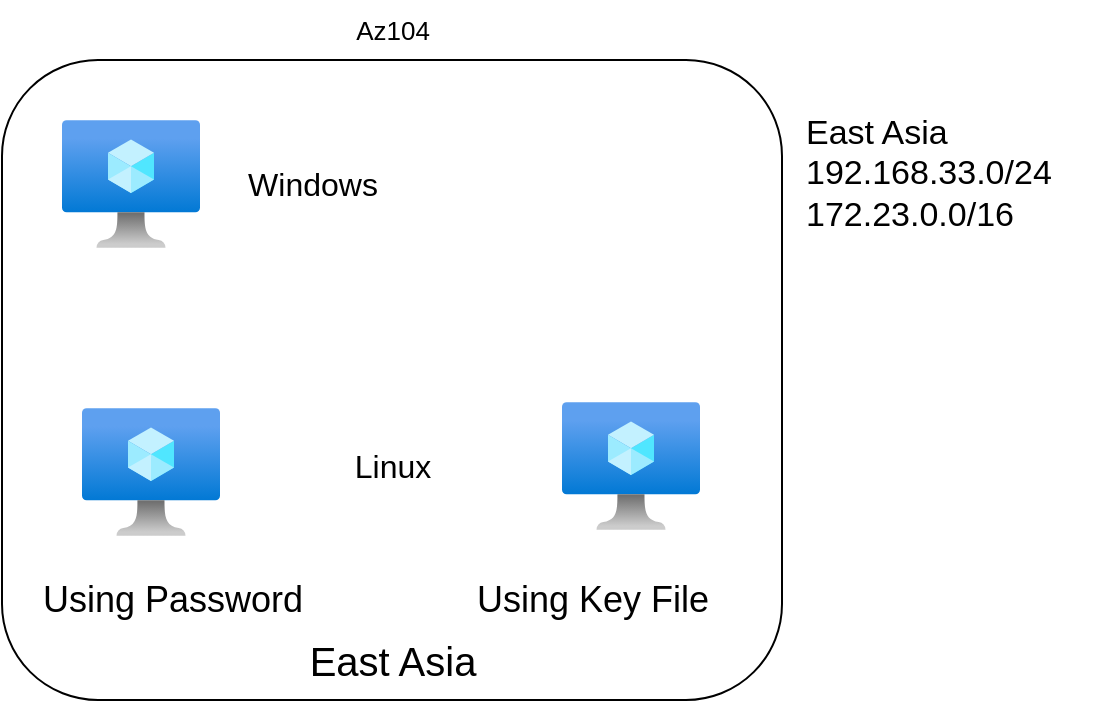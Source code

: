 <mxfile version="26.2.9" pages="5">
  <diagram name="VM Location Region" id="DYNFZNy9s7Flz7Rx167I">
    <mxGraphModel dx="2335" dy="1807" grid="1" gridSize="10" guides="1" tooltips="1" connect="1" arrows="1" fold="1" page="0" pageScale="1" pageWidth="850" pageHeight="1100" math="0" shadow="0">
      <root>
        <mxCell id="0" />
        <mxCell id="1" parent="0" />
        <mxCell id="4VQiV0ycE3jQWibe9DLj-26" value="" style="rounded=1;whiteSpace=wrap;html=1;" parent="1" vertex="1">
          <mxGeometry x="540" y="-110" width="390" height="320" as="geometry" />
        </mxCell>
        <mxCell id="4VQiV0ycE3jQWibe9DLj-27" value="East Asia" style="text;html=1;align=center;verticalAlign=middle;resizable=0;points=[];autosize=1;strokeColor=none;fillColor=none;fontSize=20;" parent="1" vertex="1">
          <mxGeometry x="680" y="170" width="110" height="40" as="geometry" />
        </mxCell>
        <mxCell id="4VQiV0ycE3jQWibe9DLj-28" value="" style="image;html=1;points=[];align=center;fontSize=12;image=img/lib/azure2/compute/Virtual_Machine.svg;aspect=fixed;" parent="1" vertex="1">
          <mxGeometry x="820" y="61" width="69" height="64" as="geometry" />
        </mxCell>
        <mxCell id="4VQiV0ycE3jQWibe9DLj-31" value="" style="image;html=1;points=[];align=center;fontSize=12;image=img/lib/azure2/compute/Virtual_Machine.svg;aspect=fixed;" parent="1" vertex="1">
          <mxGeometry x="570" y="-80" width="69" height="64" as="geometry" />
        </mxCell>
        <mxCell id="4VQiV0ycE3jQWibe9DLj-32" value="Az104" style="text;html=1;align=center;verticalAlign=middle;resizable=0;points=[];autosize=1;strokeColor=none;fillColor=none;fontSize=13;" parent="1" vertex="1">
          <mxGeometry x="705" y="-140" width="60" height="30" as="geometry" />
        </mxCell>
        <mxCell id="4VQiV0ycE3jQWibe9DLj-44" value="East Asia&#xa;192.168.33.0/24&#xa;172.23.0.0/16" style="text;whiteSpace=wrap;fontSize=17;" parent="1" vertex="1">
          <mxGeometry x="940" y="-90" width="150" height="80" as="geometry" />
        </mxCell>
        <mxCell id="4VQiV0ycE3jQWibe9DLj-45" value="" style="image;html=1;points=[];align=center;fontSize=12;image=img/lib/azure2/compute/Virtual_Machine.svg;aspect=fixed;" parent="1" vertex="1">
          <mxGeometry x="580" y="64" width="69" height="64" as="geometry" />
        </mxCell>
        <mxCell id="4VQiV0ycE3jQWibe9DLj-46" value="Windows" style="text;html=1;align=center;verticalAlign=middle;resizable=0;points=[];autosize=1;strokeColor=none;fillColor=none;fontSize=16;" parent="1" vertex="1">
          <mxGeometry x="650" y="-63" width="90" height="30" as="geometry" />
        </mxCell>
        <mxCell id="4VQiV0ycE3jQWibe9DLj-47" value="Linux" style="text;html=1;align=center;verticalAlign=middle;resizable=0;points=[];autosize=1;strokeColor=none;fillColor=none;fontSize=16;" parent="1" vertex="1">
          <mxGeometry x="705" y="78" width="60" height="30" as="geometry" />
        </mxCell>
        <mxCell id="S5ArfnNAHkWyqVxJooZ3-1" value="&lt;font style=&quot;font-size: 18px;&quot;&gt;Using Password&lt;/font&gt;" style="text;html=1;align=center;verticalAlign=middle;resizable=0;points=[];autosize=1;strokeColor=none;fillColor=none;" vertex="1" parent="1">
          <mxGeometry x="550" y="140" width="150" height="40" as="geometry" />
        </mxCell>
        <mxCell id="S5ArfnNAHkWyqVxJooZ3-2" value="&lt;font style=&quot;font-size: 18px;&quot;&gt;Using Key File&lt;/font&gt;" style="text;html=1;align=center;verticalAlign=middle;resizable=0;points=[];autosize=1;strokeColor=none;fillColor=none;" vertex="1" parent="1">
          <mxGeometry x="765" y="140" width="140" height="40" as="geometry" />
        </mxCell>
      </root>
    </mxGraphModel>
  </diagram>
  <diagram id="l08arMTPYN7agoewwX8U" name="Compute-n-Network">
    <mxGraphModel dx="2041" dy="1244" grid="1" gridSize="10" guides="1" tooltips="1" connect="1" arrows="1" fold="1" page="0" pageScale="1" pageWidth="850" pageHeight="1100" math="0" shadow="0">
      <root>
        <mxCell id="0" />
        <mxCell id="1" parent="0" />
        <mxCell id="w0KHQj9pJF_UADy50dS0-27" value="" style="whiteSpace=wrap;html=1;" parent="1" vertex="1">
          <mxGeometry x="650" y="210" width="200" height="450" as="geometry" />
        </mxCell>
        <mxCell id="w0KHQj9pJF_UADy50dS0-79" value="" style="whiteSpace=wrap;html=1;" parent="1" vertex="1">
          <mxGeometry x="705" y="450" width="120" height="60" as="geometry" />
        </mxCell>
        <mxCell id="w0KHQj9pJF_UADy50dS0-2" value="" style="whiteSpace=wrap;html=1;" parent="1" vertex="1">
          <mxGeometry x="910" y="140" width="309.5" height="530" as="geometry" />
        </mxCell>
        <mxCell id="w0KHQj9pJF_UADy50dS0-43" value="" style="whiteSpace=wrap;html=1;" parent="1" vertex="1">
          <mxGeometry x="909" y="150" width="310" height="180" as="geometry" />
        </mxCell>
        <mxCell id="w0KHQj9pJF_UADy50dS0-16" value="" style="whiteSpace=wrap;html=1;" parent="1" vertex="1">
          <mxGeometry x="240" y="100" width="310" height="580" as="geometry" />
        </mxCell>
        <mxCell id="w0KHQj9pJF_UADy50dS0-3" value="" style="whiteSpace=wrap;html=1;" parent="1" vertex="1">
          <mxGeometry x="240" y="470" width="310" height="180" as="geometry" />
        </mxCell>
        <mxCell id="w0KHQj9pJF_UADy50dS0-1" value="" style="whiteSpace=wrap;html=1;" parent="1" vertex="1">
          <mxGeometry x="240" y="140" width="310" height="180" as="geometry" />
        </mxCell>
        <mxCell id="qfs_NuNAC8JmG2uyO3-U-1" value="" style="image;aspect=fixed;html=1;points=[];align=center;fontSize=12;image=img/lib/azure2/compute/Disks.svg;" parent="1" vertex="1">
          <mxGeometry x="280" y="160" width="40.71" height="40" as="geometry" />
        </mxCell>
        <mxCell id="qfs_NuNAC8JmG2uyO3-U-2" value="" style="image;aspect=fixed;html=1;points=[];align=center;fontSize=12;image=img/lib/azure2/compute/Disks.svg;" parent="1" vertex="1">
          <mxGeometry x="440" y="160" width="40.71" height="40" as="geometry" />
        </mxCell>
        <mxCell id="qfs_NuNAC8JmG2uyO3-U-3" value="" style="image;aspect=fixed;html=1;points=[];align=center;fontSize=12;image=img/lib/azure2/compute/Virtual_Machine.svg;" parent="1" vertex="1">
          <mxGeometry x="350" y="240" width="69" height="64" as="geometry" />
        </mxCell>
        <mxCell id="qfs_NuNAC8JmG2uyO3-U-4" value="" style="image;aspect=fixed;html=1;points=[];align=center;fontSize=12;image=img/lib/azure2/compute/Disks.svg;" parent="1" vertex="1">
          <mxGeometry x="960" y="160" width="40.71" height="40" as="geometry" />
        </mxCell>
        <mxCell id="qfs_NuNAC8JmG2uyO3-U-5" value="" style="image;aspect=fixed;html=1;points=[];align=center;fontSize=12;image=img/lib/azure2/compute/Disks.svg;" parent="1" vertex="1">
          <mxGeometry x="1120" y="160" width="40.71" height="40" as="geometry" />
        </mxCell>
        <mxCell id="qfs_NuNAC8JmG2uyO3-U-6" value="" style="image;aspect=fixed;html=1;points=[];align=center;fontSize=12;image=img/lib/azure2/compute/Virtual_Machine.svg;" parent="1" vertex="1">
          <mxGeometry x="1030" y="240" width="69" height="64" as="geometry" />
        </mxCell>
        <mxCell id="qfs_NuNAC8JmG2uyO3-U-7" value="" style="image;aspect=fixed;html=1;points=[];align=center;fontSize=12;image=img/lib/azure2/compute/Disks.svg;" parent="1" vertex="1">
          <mxGeometry x="364.14" y="510" width="40.71" height="40" as="geometry" />
        </mxCell>
        <mxCell id="w0KHQj9pJF_UADy50dS0-70" style="edgeStyle=orthogonalEdgeStyle;rounded=0;orthogonalLoop=1;jettySize=auto;html=1;fillColor=#60a917;strokeColor=#2D7600;" parent="1" source="qfs_NuNAC8JmG2uyO3-U-9" target="w0KHQj9pJF_UADy50dS0-8" edge="1">
          <mxGeometry relative="1" as="geometry" />
        </mxCell>
        <mxCell id="qfs_NuNAC8JmG2uyO3-U-9" value="" style="image;aspect=fixed;html=1;points=[];align=center;fontSize=12;image=img/lib/azure2/compute/Virtual_Machine.svg;" parent="1" vertex="1">
          <mxGeometry x="350" y="570" width="69" height="64" as="geometry" />
        </mxCell>
        <mxCell id="w0KHQj9pJF_UADy50dS0-4" value="VM-1" style="text;html=1;align=center;verticalAlign=middle;resizable=0;points=[];autosize=1;strokeColor=none;fillColor=none;" parent="1" vertex="1">
          <mxGeometry x="430.71" y="288" width="50" height="30" as="geometry" />
        </mxCell>
        <mxCell id="w0KHQj9pJF_UADy50dS0-5" value="VM-2" style="text;html=1;align=center;verticalAlign=middle;resizable=0;points=[];autosize=1;strokeColor=none;fillColor=none;" parent="1" vertex="1">
          <mxGeometry x="1099" y="288" width="50" height="30" as="geometry" />
        </mxCell>
        <mxCell id="w0KHQj9pJF_UADy50dS0-6" value="VM-3" style="text;html=1;align=center;verticalAlign=middle;resizable=0;points=[];autosize=1;strokeColor=none;fillColor=none;" parent="1" vertex="1">
          <mxGeometry x="430.71" y="604" width="50" height="30" as="geometry" />
        </mxCell>
        <mxCell id="w0KHQj9pJF_UADy50dS0-7" value="" style="image;aspect=fixed;html=1;points=[];align=center;fontSize=12;image=img/lib/azure2/networking/Network_Interfaces.svg;" parent="1" vertex="1">
          <mxGeometry x="397.69" y="570" width="22.67" height="20" as="geometry" />
        </mxCell>
        <mxCell id="w0KHQj9pJF_UADy50dS0-8" value="" style="image;aspect=fixed;html=1;points=[];align=center;fontSize=12;image=img/lib/azure2/networking/Network_Interfaces.svg;" parent="1" vertex="1">
          <mxGeometry x="687.33" y="330" width="22.67" height="20" as="geometry" />
        </mxCell>
        <mxCell id="w0KHQj9pJF_UADy50dS0-71" style="edgeStyle=orthogonalEdgeStyle;rounded=0;orthogonalLoop=1;jettySize=auto;html=1;" parent="1" source="w0KHQj9pJF_UADy50dS0-9" target="w0KHQj9pJF_UADy50dS0-12" edge="1">
          <mxGeometry relative="1" as="geometry" />
        </mxCell>
        <mxCell id="w0KHQj9pJF_UADy50dS0-9" value="" style="image;aspect=fixed;html=1;points=[];align=center;fontSize=12;image=img/lib/azure2/networking/Network_Interfaces.svg;" parent="1" vertex="1">
          <mxGeometry x="1015.36" y="240" width="22.67" height="20" as="geometry" />
        </mxCell>
        <mxCell id="w0KHQj9pJF_UADy50dS0-11" value="" style="image;aspect=fixed;html=1;points=[];align=center;fontSize=12;image=img/lib/azure2/networking/Network_Interfaces.svg;" parent="1" vertex="1">
          <mxGeometry x="404.85" y="270" width="22.67" height="20" as="geometry" />
        </mxCell>
        <mxCell id="w0KHQj9pJF_UADy50dS0-12" value="" style="image;aspect=fixed;html=1;points=[];align=center;fontSize=12;image=img/lib/azure2/networking/Network_Interfaces.svg;" parent="1" vertex="1">
          <mxGeometry x="774.46" y="326" width="22.67" height="20" as="geometry" />
        </mxCell>
        <mxCell id="w0KHQj9pJF_UADy50dS0-13" value="East Asia" style="text;html=1;align=center;verticalAlign=middle;resizable=0;points=[];autosize=1;strokeColor=none;fillColor=none;" parent="1" vertex="1">
          <mxGeometry x="240" y="70" width="70" height="30" as="geometry" />
        </mxCell>
        <mxCell id="w0KHQj9pJF_UADy50dS0-14" value="" style="image;aspect=fixed;html=1;points=[];align=center;fontSize=12;image=img/lib/azure2/networking/Bastions.svg;" parent="1" vertex="1">
          <mxGeometry x="102.67" y="370" width="34.12" height="40" as="geometry" />
        </mxCell>
        <mxCell id="w0KHQj9pJF_UADy50dS0-40" style="edgeStyle=orthogonalEdgeStyle;rounded=0;orthogonalLoop=1;jettySize=auto;html=1;" parent="1" source="w0KHQj9pJF_UADy50dS0-15" target="qfs_NuNAC8JmG2uyO3-U-9" edge="1">
          <mxGeometry relative="1" as="geometry">
            <Array as="points">
              <mxPoint x="120" y="602" />
            </Array>
          </mxGeometry>
        </mxCell>
        <mxCell id="w0KHQj9pJF_UADy50dS0-15" value="Bastion" style="text;html=1;align=center;verticalAlign=middle;resizable=0;points=[];autosize=1;strokeColor=none;fillColor=none;" parent="1" vertex="1">
          <mxGeometry x="89.73" y="420" width="60" height="30" as="geometry" />
        </mxCell>
        <mxCell id="w0KHQj9pJF_UADy50dS0-17" value="Subnet-A" style="text;html=1;align=center;verticalAlign=middle;resizable=0;points=[];autosize=1;strokeColor=none;fillColor=none;" parent="1" vertex="1">
          <mxGeometry x="350" y="110" width="70" height="30" as="geometry" />
        </mxCell>
        <mxCell id="w0KHQj9pJF_UADy50dS0-18" value="Subnet-B" style="text;html=1;align=center;verticalAlign=middle;resizable=0;points=[];autosize=1;strokeColor=none;fillColor=none;" parent="1" vertex="1">
          <mxGeometry x="340" y="660" width="70" height="30" as="geometry" />
        </mxCell>
        <mxCell id="w0KHQj9pJF_UADy50dS0-19" value="Subnet-1" style="text;html=1;align=center;verticalAlign=middle;resizable=0;points=[];autosize=1;strokeColor=none;fillColor=none;" parent="1" vertex="1">
          <mxGeometry x="1030" y="304" width="70" height="30" as="geometry" />
        </mxCell>
        <mxCell id="w0KHQj9pJF_UADy50dS0-20" value="OS Disk" style="text;html=1;align=center;verticalAlign=middle;resizable=0;points=[];autosize=1;strokeColor=none;fillColor=none;" parent="1" vertex="1">
          <mxGeometry x="260" y="200" width="70" height="30" as="geometry" />
        </mxCell>
        <mxCell id="w0KHQj9pJF_UADy50dS0-21" value="OS Disk" style="text;html=1;align=center;verticalAlign=middle;resizable=0;points=[];autosize=1;strokeColor=none;fillColor=none;" parent="1" vertex="1">
          <mxGeometry x="350.36" y="480" width="70" height="30" as="geometry" />
        </mxCell>
        <mxCell id="w0KHQj9pJF_UADy50dS0-22" value="OS Disk" style="text;html=1;align=center;verticalAlign=middle;resizable=0;points=[];autosize=1;strokeColor=none;fillColor=none;" parent="1" vertex="1">
          <mxGeometry x="945.36" y="200" width="70" height="30" as="geometry" />
        </mxCell>
        <mxCell id="w0KHQj9pJF_UADy50dS0-23" value="Data Disk" style="text;html=1;align=center;verticalAlign=middle;resizable=0;points=[];autosize=1;strokeColor=none;fillColor=none;" parent="1" vertex="1">
          <mxGeometry x="420.36" y="200" width="80" height="30" as="geometry" />
        </mxCell>
        <mxCell id="w0KHQj9pJF_UADy50dS0-24" value="Data Disk" style="text;html=1;align=center;verticalAlign=middle;resizable=0;points=[];autosize=1;strokeColor=none;fillColor=none;" parent="1" vertex="1">
          <mxGeometry x="1099" y="200" width="80" height="30" as="geometry" />
        </mxCell>
        <mxCell id="w0KHQj9pJF_UADy50dS0-26" value="" style="image;aspect=fixed;html=1;points=[];align=center;fontSize=12;image=img/lib/azure2/compute/Virtual_Machine.svg;" parent="1" vertex="1">
          <mxGeometry x="710" y="287" width="69" height="64" as="geometry" />
        </mxCell>
        <mxCell id="w0KHQj9pJF_UADy50dS0-28" value="VNet-Non-Prod" style="text;html=1;align=center;verticalAlign=middle;resizable=0;points=[];autosize=1;strokeColor=none;fillColor=none;" parent="1" vertex="1">
          <mxGeometry x="1009" y="110" width="110" height="30" as="geometry" />
        </mxCell>
        <mxCell id="w0KHQj9pJF_UADy50dS0-29" value="VNet-Prod" style="text;html=1;align=center;verticalAlign=middle;resizable=0;points=[];autosize=1;strokeColor=none;fillColor=none;" parent="1" vertex="1">
          <mxGeometry x="350.71" y="78" width="80" height="30" as="geometry" />
        </mxCell>
        <mxCell id="w0KHQj9pJF_UADy50dS0-30" value="VNet-Hub/Subnet-NVA" style="text;html=1;align=center;verticalAlign=middle;resizable=0;points=[];autosize=1;strokeColor=none;fillColor=none;" parent="1" vertex="1">
          <mxGeometry x="669.5" y="170" width="150" height="30" as="geometry" />
        </mxCell>
        <mxCell id="w0KHQj9pJF_UADy50dS0-32" style="edgeStyle=orthogonalEdgeStyle;rounded=0;orthogonalLoop=1;jettySize=auto;html=1;entryX=1;entryY=0.5;entryDx=0;entryDy=0;" parent="1" source="w0KHQj9pJF_UADy50dS0-31" target="w0KHQj9pJF_UADy50dS0-1" edge="1">
          <mxGeometry relative="1" as="geometry">
            <Array as="points">
              <mxPoint x="580" y="230" />
            </Array>
          </mxGeometry>
        </mxCell>
        <mxCell id="w0KHQj9pJF_UADy50dS0-31" value="" style="image;aspect=fixed;html=1;points=[];align=center;fontSize=12;image=img/lib/azure2/networking/Network_Security_Groups.svg;" parent="1" vertex="1">
          <mxGeometry x="570" y="372" width="32.94" height="40" as="geometry" />
        </mxCell>
        <mxCell id="w0KHQj9pJF_UADy50dS0-35" style="edgeStyle=orthogonalEdgeStyle;rounded=0;orthogonalLoop=1;jettySize=auto;html=1;entryX=1.003;entryY=0.55;entryDx=0;entryDy=0;entryPerimeter=0;" parent="1" source="w0KHQj9pJF_UADy50dS0-31" target="w0KHQj9pJF_UADy50dS0-3" edge="1">
          <mxGeometry relative="1" as="geometry">
            <Array as="points">
              <mxPoint x="587" y="569" />
            </Array>
          </mxGeometry>
        </mxCell>
        <mxCell id="w0KHQj9pJF_UADy50dS0-36" value="&lt;span style=&quot;color: rgb(0, 0, 0); font-family: Helvetica; font-size: 12px; font-style: normal; font-variant-ligatures: normal; font-variant-caps: normal; font-weight: 400; letter-spacing: normal; orphans: 2; text-align: center; text-indent: 0px; text-transform: none; widows: 2; word-spacing: 0px; -webkit-text-stroke-width: 0px; white-space: nowrap; background-color: rgb(255, 255, 255); text-decoration-thickness: initial; text-decoration-style: initial; text-decoration-color: initial; float: none; display: inline !important;&quot;&gt;Bastion Subnet&lt;/span&gt;" style="text;whiteSpace=wrap;html=1;" parent="1" vertex="1">
          <mxGeometry x="350.71" y="390" width="70" height="20" as="geometry" />
        </mxCell>
        <mxCell id="w0KHQj9pJF_UADy50dS0-37" value="" style="image;aspect=fixed;html=1;points=[];align=center;fontSize=12;image=img/lib/azure2/networking/Route_Tables.svg;" parent="1" vertex="1">
          <mxGeometry x="510.77" y="630" width="39.23" height="38" as="geometry" />
        </mxCell>
        <mxCell id="w0KHQj9pJF_UADy50dS0-38" value="" style="image;aspect=fixed;html=1;points=[];align=center;fontSize=12;image=img/lib/azure2/networking/Route_Tables.svg;" parent="1" vertex="1">
          <mxGeometry x="1190" y="296" width="39.23" height="38" as="geometry" />
        </mxCell>
        <mxCell id="w0KHQj9pJF_UADy50dS0-39" style="edgeStyle=orthogonalEdgeStyle;rounded=0;orthogonalLoop=1;jettySize=auto;html=1;entryX=0.014;entryY=0.406;entryDx=0;entryDy=0;entryPerimeter=0;fillColor=#dae8fc;strokeColor=#6c8ebf;" parent="1" source="w0KHQj9pJF_UADy50dS0-14" target="qfs_NuNAC8JmG2uyO3-U-3" edge="1">
          <mxGeometry relative="1" as="geometry">
            <Array as="points">
              <mxPoint x="120" y="266" />
            </Array>
          </mxGeometry>
        </mxCell>
        <mxCell id="w0KHQj9pJF_UADy50dS0-41" value="" style="edgeStyle=none;orthogonalLoop=1;jettySize=auto;html=1;rounded=0;dashed=1;shape=link;exitX=1.005;exitY=0.397;exitDx=0;exitDy=0;exitPerimeter=0;" parent="1" source="w0KHQj9pJF_UADy50dS0-16" edge="1">
          <mxGeometry width="80" relative="1" as="geometry">
            <mxPoint x="550" y="120" as="sourcePoint" />
            <mxPoint x="650" y="330" as="targetPoint" />
            <Array as="points" />
          </mxGeometry>
        </mxCell>
        <mxCell id="w0KHQj9pJF_UADy50dS0-42" value="" style="edgeStyle=none;orthogonalLoop=1;jettySize=auto;html=1;rounded=0;shape=link;dashed=1;exitX=1.007;exitY=0.267;exitDx=0;exitDy=0;exitPerimeter=0;" parent="1" source="w0KHQj9pJF_UADy50dS0-27" edge="1">
          <mxGeometry width="80" relative="1" as="geometry">
            <mxPoint x="850" y="320" as="sourcePoint" />
            <mxPoint x="910" y="330" as="targetPoint" />
            <Array as="points" />
          </mxGeometry>
        </mxCell>
        <mxCell id="w0KHQj9pJF_UADy50dS0-44" value="VNet Peering" style="text;html=1;align=center;verticalAlign=middle;resizable=0;points=[];autosize=1;strokeColor=none;fillColor=none;rotation=-91;" parent="1" vertex="1">
          <mxGeometry x="579.5" y="370" width="90" height="30" as="geometry" />
        </mxCell>
        <mxCell id="w0KHQj9pJF_UADy50dS0-45" value="VNet Peering" style="text;html=1;align=center;verticalAlign=middle;resizable=0;points=[];autosize=1;strokeColor=none;fillColor=none;rotation=-90;" parent="1" vertex="1">
          <mxGeometry x="830" y="370" width="90" height="30" as="geometry" />
        </mxCell>
        <mxCell id="w0KHQj9pJF_UADy50dS0-48" value="East Asia" style="text;html=1;align=center;verticalAlign=middle;resizable=0;points=[];autosize=1;strokeColor=none;fillColor=none;" parent="1" vertex="1">
          <mxGeometry x="797.13" y="668" width="70" height="30" as="geometry" />
        </mxCell>
        <mxCell id="w0KHQj9pJF_UADy50dS0-49" value="Central India" style="text;html=1;align=center;verticalAlign=middle;resizable=0;points=[];autosize=1;strokeColor=none;fillColor=none;" parent="1" vertex="1">
          <mxGeometry x="900" y="108" width="90" height="30" as="geometry" />
        </mxCell>
        <mxCell id="w0KHQj9pJF_UADy50dS0-50" value="" style="sketch=0;outlineConnect=0;fontColor=#232F3E;gradientColor=none;fillColor=#232F3D;strokeColor=none;dashed=0;verticalLabelPosition=bottom;verticalAlign=top;align=center;html=1;fontSize=12;fontStyle=0;aspect=fixed;pointerEvents=1;shape=mxgraph.aws4.authenticated_user;" parent="1" vertex="1">
          <mxGeometry x="-100" y="346" width="78" height="78" as="geometry" />
        </mxCell>
        <mxCell id="w0KHQj9pJF_UADy50dS0-51" value="" style="shape=flexArrow;endArrow=classic;html=1;rounded=0;" parent="1" edge="1">
          <mxGeometry width="50" height="50" relative="1" as="geometry">
            <mxPoint x="-10" y="400" as="sourcePoint" />
            <mxPoint x="70" y="400" as="targetPoint" />
          </mxGeometry>
        </mxCell>
        <mxCell id="w0KHQj9pJF_UADy50dS0-52" value="User" style="text;html=1;align=center;verticalAlign=middle;resizable=0;points=[];autosize=1;strokeColor=none;fillColor=none;" parent="1" vertex="1">
          <mxGeometry x="-100" y="432" width="50" height="30" as="geometry" />
        </mxCell>
        <mxCell id="w0KHQj9pJF_UADy50dS0-53" value="" style="aspect=fixed;sketch=0;html=1;dashed=0;whitespace=wrap;verticalLabelPosition=bottom;verticalAlign=top;fillColor=#2875E2;strokeColor=#ffffff;points=[[0.005,0.63,0],[0.1,0.2,0],[0.9,0.2,0],[0.5,0,0],[0.995,0.63,0],[0.72,0.99,0],[0.5,1,0],[0.28,0.99,0]];shape=mxgraph.kubernetes.icon2;prIcon=user" parent="1" vertex="1">
          <mxGeometry x="650" y="12" width="50" height="48" as="geometry" />
        </mxCell>
        <mxCell id="w0KHQj9pJF_UADy50dS0-54" value="" style="aspect=fixed;sketch=0;html=1;dashed=0;whitespace=wrap;verticalLabelPosition=bottom;verticalAlign=top;fillColor=#60a917;strokeColor=#2D7600;points=[[0.005,0.63,0],[0.1,0.2,0],[0.9,0.2,0],[0.5,0,0],[0.995,0.63,0],[0.72,0.99,0],[0.5,1,0],[0.28,0.99,0]];shape=mxgraph.kubernetes.icon2;prIcon=user;fontColor=#ffffff;" parent="1" vertex="1">
          <mxGeometry x="737.13" y="30" width="50" height="48" as="geometry" />
        </mxCell>
        <mxCell id="w0KHQj9pJF_UADy50dS0-55" value="" style="aspect=fixed;sketch=0;html=1;dashed=0;whitespace=wrap;verticalLabelPosition=bottom;verticalAlign=top;fillColor=#1ba1e2;strokeColor=#006EAF;points=[[0.005,0.63,0],[0.1,0.2,0],[0.9,0.2,0],[0.5,0,0],[0.995,0.63,0],[0.72,0.99,0],[0.5,1,0],[0.28,0.99,0]];shape=mxgraph.kubernetes.icon2;prIcon=user;fontColor=#ffffff;" parent="1" vertex="1">
          <mxGeometry x="830" y="12" width="50" height="48" as="geometry" />
        </mxCell>
        <mxCell id="w0KHQj9pJF_UADy50dS0-56" value="Admin" style="text;html=1;align=center;verticalAlign=middle;resizable=0;points=[];autosize=1;strokeColor=none;fillColor=none;" parent="1" vertex="1">
          <mxGeometry x="645" y="60" width="60" height="30" as="geometry" />
        </mxCell>
        <mxCell id="w0KHQj9pJF_UADy50dS0-57" value="Reader" style="text;html=1;align=center;verticalAlign=middle;resizable=0;points=[];autosize=1;strokeColor=none;fillColor=none;" parent="1" vertex="1">
          <mxGeometry x="830" y="60" width="60" height="30" as="geometry" />
        </mxCell>
        <mxCell id="w0KHQj9pJF_UADy50dS0-61" style="edgeStyle=orthogonalEdgeStyle;rounded=0;orthogonalLoop=1;jettySize=auto;html=1;" parent="1" source="w0KHQj9pJF_UADy50dS0-59" edge="1">
          <mxGeometry relative="1" as="geometry">
            <mxPoint x="860" y="10" as="targetPoint" />
          </mxGeometry>
        </mxCell>
        <mxCell id="w0KHQj9pJF_UADy50dS0-63" style="edgeStyle=orthogonalEdgeStyle;rounded=0;orthogonalLoop=1;jettySize=auto;html=1;entryX=0.495;entryY=0.051;entryDx=0;entryDy=0;entryPerimeter=0;" parent="1" source="w0KHQj9pJF_UADy50dS0-59" target="w0KHQj9pJF_UADy50dS0-54" edge="1">
          <mxGeometry relative="1" as="geometry">
            <mxPoint x="762.125" y="50" as="targetPoint" />
          </mxGeometry>
        </mxCell>
        <mxCell id="w0KHQj9pJF_UADy50dS0-59" value="" style="image;aspect=fixed;html=1;points=[];align=center;fontSize=12;image=img/lib/azure2/other/Entra_Identity.svg;" parent="1" vertex="1">
          <mxGeometry x="745.25" y="-30" width="33.75" height="30" as="geometry" />
        </mxCell>
        <mxCell id="w0KHQj9pJF_UADy50dS0-60" style="edgeStyle=orthogonalEdgeStyle;rounded=0;orthogonalLoop=1;jettySize=auto;html=1;entryX=0.5;entryY=0;entryDx=0;entryDy=0;entryPerimeter=0;" parent="1" source="w0KHQj9pJF_UADy50dS0-59" target="w0KHQj9pJF_UADy50dS0-53" edge="1">
          <mxGeometry relative="1" as="geometry" />
        </mxCell>
        <mxCell id="w0KHQj9pJF_UADy50dS0-64" value="Entra ID" style="text;html=1;align=center;verticalAlign=middle;resizable=0;points=[];autosize=1;strokeColor=none;fillColor=none;" parent="1" vertex="1">
          <mxGeometry x="727.13" y="-60" width="70" height="30" as="geometry" />
        </mxCell>
        <mxCell id="w0KHQj9pJF_UADy50dS0-66" value="" style="image;aspect=fixed;html=1;points=[];align=center;fontSize=12;image=img/lib/azure2/storage/Storage_Accounts.svg;" parent="1" vertex="1">
          <mxGeometry x="240" y="730" width="65" height="52" as="geometry" />
        </mxCell>
        <mxCell id="w0KHQj9pJF_UADy50dS0-67" value="&lt;font style=&quot;font-size: 16px;&quot;&gt;Storage Account&lt;/font&gt;" style="text;html=1;align=center;verticalAlign=middle;resizable=0;points=[];autosize=1;strokeColor=none;fillColor=none;" parent="1" vertex="1">
          <mxGeometry x="200" y="782" width="140" height="30" as="geometry" />
        </mxCell>
        <mxCell id="w0KHQj9pJF_UADy50dS0-68" value="&lt;font style=&quot;font-size: 10px;&quot;&gt;NVA/Custom NVA&lt;/font&gt;" style="text;html=1;align=center;verticalAlign=middle;resizable=0;points=[];autosize=1;strokeColor=none;fillColor=none;" parent="1" vertex="1">
          <mxGeometry x="705" y="351" width="100" height="30" as="geometry" />
        </mxCell>
        <mxCell id="w0KHQj9pJF_UADy50dS0-69" value="" style="image;aspect=fixed;html=1;points=[];align=center;fontSize=12;image=img/lib/azure2/networking/Load_Balancers.svg;" parent="1" vertex="1">
          <mxGeometry x="719" y="544" width="72" height="72" as="geometry" />
        </mxCell>
        <mxCell id="w0KHQj9pJF_UADy50dS0-72" value="" style="whiteSpace=wrap;html=1;" parent="1" vertex="1">
          <mxGeometry x="910" y="450" width="310" height="180" as="geometry" />
        </mxCell>
        <mxCell id="w0KHQj9pJF_UADy50dS0-73" value="Private Endpoint Subnet" style="text;html=1;align=center;verticalAlign=middle;resizable=0;points=[];autosize=1;strokeColor=none;fillColor=none;" parent="1" vertex="1">
          <mxGeometry x="989" y="604" width="150" height="30" as="geometry" />
        </mxCell>
        <mxCell id="w0KHQj9pJF_UADy50dS0-74" value="" style="edgeStyle=none;orthogonalLoop=1;jettySize=auto;html=1;rounded=0;entryX=0.003;entryY=0.049;entryDx=0;entryDy=0;entryPerimeter=0;shape=link;" parent="1" target="w0KHQj9pJF_UADy50dS0-43" edge="1">
          <mxGeometry width="80" relative="1" as="geometry">
            <mxPoint x="550" y="158.82" as="sourcePoint" />
            <mxPoint x="630" y="158.82" as="targetPoint" />
            <Array as="points" />
          </mxGeometry>
        </mxCell>
        <mxCell id="w0KHQj9pJF_UADy50dS0-75" value="VNet Peering Bypass" style="edgeLabel;html=1;align=center;verticalAlign=middle;resizable=0;points=[];" parent="w0KHQj9pJF_UADy50dS0-74" vertex="1" connectable="0">
          <mxGeometry x="0.266" y="2" relative="1" as="geometry">
            <mxPoint as="offset" />
          </mxGeometry>
        </mxCell>
        <mxCell id="w0KHQj9pJF_UADy50dS0-10" value="" style="image;aspect=fixed;html=1;points=[];align=center;fontSize=12;image=img/lib/azure2/networking/Network_Interfaces.svg;" parent="1" vertex="1">
          <mxGeometry x="1033.16" y="540" width="66.84" height="58.97" as="geometry" />
        </mxCell>
        <mxCell id="w0KHQj9pJF_UADy50dS0-76" style="edgeStyle=orthogonalEdgeStyle;rounded=0;orthogonalLoop=1;jettySize=auto;html=1;entryX=0.842;entryY=0.942;entryDx=0;entryDy=0;entryPerimeter=0;" parent="1" source="w0KHQj9pJF_UADy50dS0-66" target="w0KHQj9pJF_UADy50dS0-10" edge="1">
          <mxGeometry relative="1" as="geometry" />
        </mxCell>
        <mxCell id="w0KHQj9pJF_UADy50dS0-77" value="" style="image;aspect=fixed;html=1;points=[];align=center;fontSize=12;image=img/lib/azure2/networking/Network_Interfaces.svg;" parent="1" vertex="1">
          <mxGeometry x="714" y="462" width="38.4" height="33.88" as="geometry" />
        </mxCell>
        <mxCell id="w0KHQj9pJF_UADy50dS0-78" value="" style="image;aspect=fixed;html=1;points=[];align=center;fontSize=12;image=img/lib/azure2/networking/Network_Interfaces.svg;" parent="1" vertex="1">
          <mxGeometry x="774.46" y="462.82" width="36.55" height="32.24" as="geometry" />
        </mxCell>
        <mxCell id="w0KHQj9pJF_UADy50dS0-80" value="Azure LB" style="text;html=1;align=center;verticalAlign=middle;resizable=0;points=[];autosize=1;strokeColor=none;fillColor=none;" parent="1" vertex="1">
          <mxGeometry x="721" y="620" width="70" height="30" as="geometry" />
        </mxCell>
        <mxCell id="w0KHQj9pJF_UADy50dS0-81" style="edgeStyle=orthogonalEdgeStyle;rounded=0;orthogonalLoop=1;jettySize=auto;html=1;entryX=0.414;entryY=0.944;entryDx=0;entryDy=0;entryPerimeter=0;" parent="1" source="w0KHQj9pJF_UADy50dS0-69" target="w0KHQj9pJF_UADy50dS0-79" edge="1">
          <mxGeometry relative="1" as="geometry" />
        </mxCell>
        <mxCell id="w0KHQj9pJF_UADy50dS0-82" value="Backend Pool" style="text;html=1;align=center;verticalAlign=middle;resizable=0;points=[];autosize=1;strokeColor=none;fillColor=none;rounded=1;" parent="1" vertex="1">
          <mxGeometry x="710" y="424" width="100" height="30" as="geometry" />
        </mxCell>
        <mxCell id="w0KHQj9pJF_UADy50dS0-83" value="Compute Admin" style="text;html=1;align=center;verticalAlign=middle;resizable=0;points=[];autosize=1;strokeColor=none;fillColor=none;" parent="1" vertex="1">
          <mxGeometry x="707.13" y="80" width="110" height="30" as="geometry" />
        </mxCell>
        <mxCell id="w0KHQj9pJF_UADy50dS0-84" value="" style="image;aspect=fixed;html=1;points=[];align=center;fontSize=12;image=img/lib/azure2/networking/Network_Security_Groups.svg;" parent="1" vertex="1">
          <mxGeometry x="909" y="294" width="32.94" height="40" as="geometry" />
        </mxCell>
        <mxCell id="w0KHQj9pJF_UADy50dS0-85" value="" style="image;aspect=fixed;html=1;points=[];align=center;fontSize=12;image=img/lib/azure2/networking/Network_Security_Groups.svg;" parent="1" vertex="1">
          <mxGeometry x="912.42" y="450" width="32.94" height="40" as="geometry" />
        </mxCell>
        <mxCell id="w0KHQj9pJF_UADy50dS0-86" value="" style="image;aspect=fixed;html=1;points=[];align=center;fontSize=12;image=img/lib/azure2/networking/Network_Security_Groups.svg;" parent="1" vertex="1">
          <mxGeometry x="654.39" y="210" width="32.94" height="40" as="geometry" />
        </mxCell>
      </root>
    </mxGraphModel>
  </diagram>
  <diagram id="4r0_WJJvqtdXUWdpl9aS" name="Log Analytics Workspace">
    <mxGraphModel dx="1034" dy="738" grid="1" gridSize="10" guides="1" tooltips="1" connect="1" arrows="1" fold="1" page="0" pageScale="1" pageWidth="850" pageHeight="1100" math="0" shadow="0">
      <root>
        <mxCell id="0" />
        <mxCell id="1" parent="0" />
        <mxCell id="jAUxB-ZycsxTL1IpGwOi-1" value="" style="image;aspect=fixed;html=1;points=[];align=center;fontSize=12;image=img/lib/azure2/compute/Virtual_Machine.svg;" vertex="1" parent="1">
          <mxGeometry x="960" y="120" width="69" height="64" as="geometry" />
        </mxCell>
        <mxCell id="jAUxB-ZycsxTL1IpGwOi-2" value="" style="image;aspect=fixed;html=1;points=[];align=center;fontSize=12;image=img/lib/azure2/compute/Virtual_Machine.svg;" vertex="1" parent="1">
          <mxGeometry x="970" y="450" width="69" height="64" as="geometry" />
        </mxCell>
        <mxCell id="jAUxB-ZycsxTL1IpGwOi-3" value="" style="image;aspect=fixed;html=1;points=[];align=center;fontSize=12;image=img/lib/azure2/analytics/Log_Analytics_Workspaces.svg;" vertex="1" parent="1">
          <mxGeometry x="460" y="40" width="64" height="64" as="geometry" />
        </mxCell>
        <mxCell id="jAUxB-ZycsxTL1IpGwOi-4" value="Data Collection Endpoint" style="text;html=1;align=center;verticalAlign=middle;resizable=0;points=[];autosize=1;strokeColor=none;fillColor=none;" vertex="1" parent="1">
          <mxGeometry x="650" y="120" width="160" height="30" as="geometry" />
        </mxCell>
        <mxCell id="jAUxB-ZycsxTL1IpGwOi-5" value="Data Collection Endpoint" style="text;html=1;align=center;verticalAlign=middle;resizable=0;points=[];autosize=1;strokeColor=none;fillColor=none;" vertex="1" parent="1">
          <mxGeometry x="650" y="440" width="160" height="30" as="geometry" />
        </mxCell>
      </root>
    </mxGraphModel>
  </diagram>
  <diagram id="cuqPXfZzXmf63aZkea6E" name="Recovery Service Vault">
    <mxGraphModel dx="2168" dy="1103" grid="1" gridSize="10" guides="1" tooltips="1" connect="1" arrows="1" fold="1" page="0" pageScale="1" pageWidth="850" pageHeight="1100" math="0" shadow="0">
      <root>
        <mxCell id="0" />
        <mxCell id="1" parent="0" />
        <mxCell id="2LH1RVqC8DqV5S0DzDKR-17" value="" style="whiteSpace=wrap;html=1;" vertex="1" parent="1">
          <mxGeometry x="-590" y="-12" width="120" height="362" as="geometry" />
        </mxCell>
        <mxCell id="2LH1RVqC8DqV5S0DzDKR-2" value="" style="image;aspect=fixed;html=1;points=[];align=center;fontSize=12;image=img/lib/azure2/migrate/Recovery_Services_Vaults.svg;" vertex="1" parent="1">
          <mxGeometry x="-270" y="-170" width="69" height="60" as="geometry" />
        </mxCell>
        <mxCell id="2LH1RVqC8DqV5S0DzDKR-6" value="" style="image;aspect=fixed;html=1;points=[];align=center;fontSize=12;image=img/lib/azure2/compute/Virtual_Machine.svg;" vertex="1" parent="1">
          <mxGeometry x="20" y="196" width="69" height="64" as="geometry" />
        </mxCell>
        <mxCell id="2LH1RVqC8DqV5S0DzDKR-7" value="" style="image;aspect=fixed;html=1;points=[];align=center;fontSize=12;image=img/lib/azure2/compute/Virtual_Machine.svg;" vertex="1" parent="1">
          <mxGeometry x="20" y="20" width="69" height="64" as="geometry" />
        </mxCell>
        <mxCell id="2LH1RVqC8DqV5S0DzDKR-8" value="" style="image;aspect=fixed;html=1;points=[];align=center;fontSize=12;image=img/lib/azure2/storage/Storage_Accounts.svg;" vertex="1" parent="1">
          <mxGeometry x="-557.88" y="-80" width="65" height="52" as="geometry" />
        </mxCell>
        <mxCell id="2LH1RVqC8DqV5S0DzDKR-9" value="" style="verticalLabelPosition=bottom;html=1;verticalAlign=top;align=center;strokeColor=none;fillColor=#00BEF2;shape=mxgraph.azure.storage_blob;" vertex="1" parent="1">
          <mxGeometry x="-553" y="10" width="50" height="45" as="geometry" />
        </mxCell>
        <mxCell id="2LH1RVqC8DqV5S0DzDKR-10" value="" style="verticalLabelPosition=bottom;html=1;verticalAlign=top;align=center;strokeColor=none;fillColor=#00BEF2;shape=mxgraph.azure.storage_queue;" vertex="1" parent="1">
          <mxGeometry x="-553" y="270" width="50" height="45" as="geometry" />
        </mxCell>
        <mxCell id="2LH1RVqC8DqV5S0DzDKR-11" value="" style="verticalLabelPosition=bottom;html=1;verticalAlign=top;align=center;strokeColor=none;fillColor=#00BEF2;shape=mxgraph.azure.storage_table;" vertex="1" parent="1">
          <mxGeometry x="-550" y="180" width="50" height="45" as="geometry" />
        </mxCell>
        <mxCell id="2LH1RVqC8DqV5S0DzDKR-12" value="" style="image;aspect=fixed;html=1;points=[];align=center;fontSize=12;image=img/lib/azure2/general/Storage_Azure_Files.svg;" vertex="1" parent="1">
          <mxGeometry x="-550" y="100" width="49.23" height="40" as="geometry" />
        </mxCell>
        <mxCell id="2LH1RVqC8DqV5S0DzDKR-13" value="Blob" style="text;html=1;align=center;verticalAlign=middle;resizable=0;points=[];autosize=1;strokeColor=none;fillColor=none;" vertex="1" parent="1">
          <mxGeometry x="-475" y="17.5" width="50" height="30" as="geometry" />
        </mxCell>
        <mxCell id="2LH1RVqC8DqV5S0DzDKR-14" value="File Share" style="text;html=1;align=center;verticalAlign=middle;resizable=0;points=[];autosize=1;strokeColor=none;fillColor=none;" vertex="1" parent="1">
          <mxGeometry x="-475" y="105" width="80" height="30" as="geometry" />
        </mxCell>
        <mxCell id="2LH1RVqC8DqV5S0DzDKR-15" value="Tables" style="text;html=1;align=center;verticalAlign=middle;resizable=0;points=[];autosize=1;strokeColor=none;fillColor=none;" vertex="1" parent="1">
          <mxGeometry x="-480" y="195" width="60" height="30" as="geometry" />
        </mxCell>
        <mxCell id="2LH1RVqC8DqV5S0DzDKR-16" value="Queue" style="text;html=1;align=center;verticalAlign=middle;resizable=0;points=[];autosize=1;strokeColor=none;fillColor=none;" vertex="1" parent="1">
          <mxGeometry x="-475" y="277.5" width="60" height="30" as="geometry" />
        </mxCell>
        <mxCell id="2LH1RVqC8DqV5S0DzDKR-18" value="Recovery Service Vault" style="text;html=1;align=center;verticalAlign=middle;resizable=0;points=[];autosize=1;strokeColor=none;fillColor=none;" vertex="1" parent="1">
          <mxGeometry x="-310.5" y="-110" width="150" height="30" as="geometry" />
        </mxCell>
        <mxCell id="2LH1RVqC8DqV5S0DzDKR-19" value="Azure VM" style="text;html=1;align=center;verticalAlign=middle;resizable=0;points=[];autosize=1;strokeColor=none;fillColor=none;" vertex="1" parent="1">
          <mxGeometry x="20" y="84" width="80" height="30" as="geometry" />
        </mxCell>
        <mxCell id="2LH1RVqC8DqV5S0DzDKR-20" value="Azure VM" style="text;html=1;align=center;verticalAlign=middle;resizable=0;points=[];autosize=1;strokeColor=none;fillColor=none;" vertex="1" parent="1">
          <mxGeometry x="14.5" y="270" width="80" height="30" as="geometry" />
        </mxCell>
        <mxCell id="2LH1RVqC8DqV5S0DzDKR-21" value="Azure Storage Account" style="text;html=1;align=center;verticalAlign=middle;resizable=0;points=[];autosize=1;strokeColor=none;fillColor=none;" vertex="1" parent="1">
          <mxGeometry x="-600" y="-110" width="150" height="30" as="geometry" />
        </mxCell>
        <mxCell id="2LH1RVqC8DqV5S0DzDKR-22" value="" style="shape=flexArrow;endArrow=classic;html=1;rounded=0;" edge="1" parent="1">
          <mxGeometry width="50" height="50" relative="1" as="geometry">
            <mxPoint x="-20" y="40" as="sourcePoint" />
            <mxPoint x="-410" y="40" as="targetPoint" />
          </mxGeometry>
        </mxCell>
        <mxCell id="2LH1RVqC8DqV5S0DzDKR-23" value="" style="shape=flexArrow;endArrow=classic;html=1;rounded=0;" edge="1" parent="1">
          <mxGeometry width="50" height="50" relative="1" as="geometry">
            <mxPoint x="-20" y="230" as="sourcePoint" />
            <mxPoint x="-410" y="70" as="targetPoint" />
          </mxGeometry>
        </mxCell>
        <mxCell id="2LH1RVqC8DqV5S0DzDKR-24" value="" style="image;aspect=fixed;html=1;points=[];align=center;fontSize=12;image=img/lib/azure2/other/Backup_Vault.svg;" vertex="1" parent="1">
          <mxGeometry x="250" y="-167.96" width="68" height="57.96" as="geometry" />
        </mxCell>
        <mxCell id="2LH1RVqC8DqV5S0DzDKR-25" value="Backup Vault" style="text;html=1;align=center;verticalAlign=middle;resizable=0;points=[];autosize=1;strokeColor=none;fillColor=none;" vertex="1" parent="1">
          <mxGeometry x="230" y="-90" width="90" height="30" as="geometry" />
        </mxCell>
        <mxCell id="2LH1RVqC8DqV5S0DzDKR-26" value="" style="curved=1;endArrow=classic;html=1;rounded=0;exitX=1;exitY=0.5;exitDx=0;exitDy=0;exitPerimeter=0;" edge="1" parent="1" source="2LH1RVqC8DqV5S0DzDKR-9">
          <mxGeometry width="50" height="50" relative="1" as="geometry">
            <mxPoint x="-70" y="110" as="sourcePoint" />
            <mxPoint x="240" y="-120" as="targetPoint" />
            <Array as="points">
              <mxPoint x="-310" y="-10" />
              <mxPoint x="-100" />
              <mxPoint x="-120" y="-50" />
              <mxPoint x="-140" y="-40" />
            </Array>
          </mxGeometry>
        </mxCell>
        <mxCell id="2LH1RVqC8DqV5S0DzDKR-27" value="Region: East Asia" style="text;html=1;align=center;verticalAlign=middle;resizable=0;points=[];autosize=1;strokeColor=none;fillColor=none;" vertex="1" parent="1">
          <mxGeometry x="-595" y="-197.96" width="120" height="30" as="geometry" />
        </mxCell>
        <mxCell id="2LH1RVqC8DqV5S0DzDKR-28" value="" style="image;aspect=fixed;html=1;points=[];align=center;fontSize=12;image=img/lib/azure2/storage/Storage_Accounts.svg;" vertex="1" parent="1">
          <mxGeometry x="550.0" y="6.5" width="65" height="52" as="geometry" />
        </mxCell>
        <mxCell id="2LH1RVqC8DqV5S0DzDKR-29" value="Restore Point" style="text;html=1;align=center;verticalAlign=middle;resizable=0;points=[];autosize=1;strokeColor=none;fillColor=none;" vertex="1" parent="1">
          <mxGeometry x="370" y="-28" width="100" height="30" as="geometry" />
        </mxCell>
        <mxCell id="2LH1RVqC8DqV5S0DzDKR-30" value="Region: Central India" style="text;html=1;align=center;verticalAlign=middle;resizable=0;points=[];autosize=1;strokeColor=none;fillColor=none;" vertex="1" parent="1">
          <mxGeometry x="512.5" y="84.0" width="140" height="30" as="geometry" />
        </mxCell>
        <mxCell id="2LH1RVqC8DqV5S0DzDKR-31" value="" style="curved=1;endArrow=classic;html=1;rounded=0;exitX=0.882;exitY=1;exitDx=0;exitDy=0;exitPerimeter=0;" edge="1" parent="1" source="2LH1RVqC8DqV5S0DzDKR-24">
          <mxGeometry width="50" height="50" relative="1" as="geometry">
            <mxPoint x="330" y="38" as="sourcePoint" />
            <mxPoint x="380" y="-12" as="targetPoint" />
            <Array as="points">
              <mxPoint x="350" y="-70" />
              <mxPoint x="330" y="-12" />
            </Array>
          </mxGeometry>
        </mxCell>
        <mxCell id="2LH1RVqC8DqV5S0DzDKR-32" value="Target" style="text;html=1;align=center;verticalAlign=middle;resizable=0;points=[];autosize=1;strokeColor=none;fillColor=none;" vertex="1" parent="1">
          <mxGeometry x="550" y="-28" width="60" height="30" as="geometry" />
        </mxCell>
        <mxCell id="q1UQuNdZbJk3HWwFNEPx-1" value="" style="curved=1;endArrow=classic;html=1;rounded=0;exitX=1.026;exitY=0.408;exitDx=0;exitDy=0;exitPerimeter=0;" edge="1" parent="1" source="2LH1RVqC8DqV5S0DzDKR-29">
          <mxGeometry width="50" height="50" relative="1" as="geometry">
            <mxPoint x="512.5" y="38" as="sourcePoint" />
            <mxPoint x="550" y="-12" as="targetPoint" />
            <Array as="points">
              <mxPoint x="520" y="-30" />
              <mxPoint x="512.5" y="-12" />
            </Array>
          </mxGeometry>
        </mxCell>
        <mxCell id="q1UQuNdZbJk3HWwFNEPx-2" value="" style="shape=flexArrow;endArrow=classic;html=1;rounded=0;" edge="1" parent="1">
          <mxGeometry width="50" height="50" relative="1" as="geometry">
            <mxPoint x="-500.77" y="-167.92" as="sourcePoint" />
            <mxPoint x="-420.77" y="-167.96" as="targetPoint" />
          </mxGeometry>
        </mxCell>
        <mxCell id="q1UQuNdZbJk3HWwFNEPx-3" value="" style="shape=flexArrow;endArrow=classic;html=1;rounded=0;entryX=0.595;entryY=-0.08;entryDx=0;entryDy=0;entryPerimeter=0;exitX=0.707;exitY=0.91;exitDx=0;exitDy=0;exitPerimeter=0;" edge="1" parent="1" source="2LH1RVqC8DqV5S0DzDKR-27" target="2LH1RVqC8DqV5S0DzDKR-21">
          <mxGeometry width="50" height="50" relative="1" as="geometry">
            <mxPoint x="-510" y="-147.96" as="sourcePoint" />
            <mxPoint x="-460" y="-197.96" as="targetPoint" />
          </mxGeometry>
        </mxCell>
      </root>
    </mxGraphModel>
  </diagram>
  <diagram id="A6ZD0Q9j4Juw3LKESVT-" name="App Service Deployment PS">
    <mxGraphModel dx="1641" dy="844" grid="1" gridSize="10" guides="1" tooltips="1" connect="1" arrows="1" fold="1" page="0" pageScale="1" pageWidth="850" pageHeight="1100" math="0" shadow="0">
      <root>
        <mxCell id="0" />
        <mxCell id="1" parent="0" />
      </root>
    </mxGraphModel>
  </diagram>
</mxfile>
